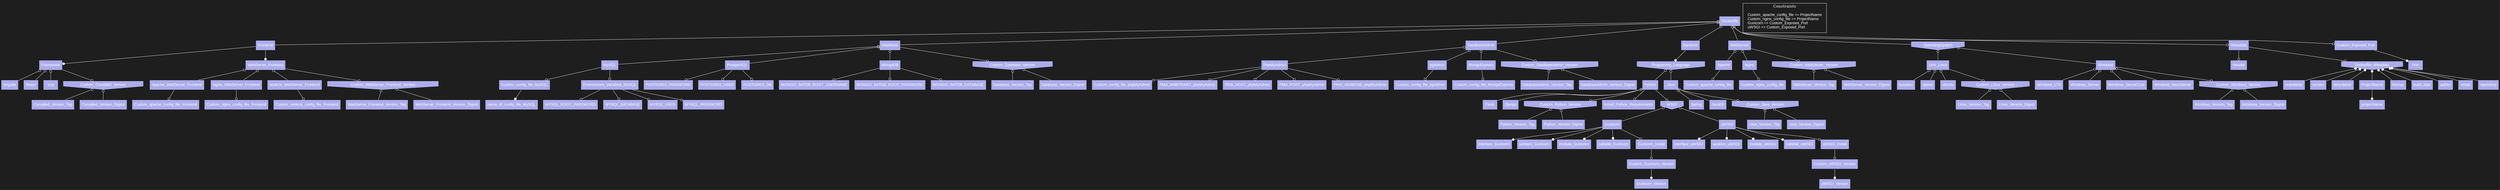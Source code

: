 digraph FeatureModel {
rankdir="TB"
newrank=true
bgcolor="#1e1e1e"
edge [color=white]
node [style=filled fontcolor="white" fontname="Arial Unicode MS, Arial"];

Angular [fillcolor="#ABACEA" tooltip="Cardinality: None" shape="box"]
Framework -> Angular [arrowhead="none", arrowtail="odot", dir="both"]
React [fillcolor="#ABACEA" tooltip="Cardinality: None" shape="box"]
Framework -> React [arrowhead="none", arrowtail="odot", dir="both"]
Vue [fillcolor="#ABACEA" tooltip="Cardinality: None" shape="box"]
Framework -> Vue [arrowhead="none", arrowtail="odot", dir="both"]
Compiled_Version_Tag [fillcolor="#ABACEA" tooltip="Cardinality: None" shape="box"]
Custom_Compiled_Version -> Compiled_Version_Tag [arrowhead="none", arrowtail="odot", dir="both"]
Compiled_Version_Digest [fillcolor="#ABACEA" tooltip="Cardinality: None" shape="box"]
Custom_Compiled_Version -> Compiled_Version_Digest [arrowhead="none", arrowtail="odot", dir="both"]
Custom_Compiled_Version [fillcolor="#ABACEA" tooltip="Cardinality: None" shape="invhouse"]
Framework -> Custom_Compiled_Version [arrowhead="odot", arrowtail="none", dir="both"]
Framework [fillcolor="#ABACEA" tooltip="Cardinality: None" shape="box"]
Frontend -> Framework [arrowhead="dot", arrowtail="none", dir="both"]
Custom_apache_config_file_Frontend [fillcolor="#ABACEA" tooltip="Cardinality: None" shape="box"]
Apache_WebServer_Frontend -> Custom_apache_config_file_Frontend [arrowhead="odot", arrowtail="none", dir="both"]
Apache_WebServer_Frontend [fillcolor="#ABACEA" tooltip="Cardinality: None" shape="box"]
WebServer_Frontend -> Apache_WebServer_Frontend [arrowhead="none", arrowtail="odot", dir="both"]
Custom_nginx_config_file_Frontend [fillcolor="#ABACEA" tooltip="Cardinality: None" shape="box"]
Nginx_WebServer_Frontend -> Custom_nginx_config_file_Frontend [arrowhead="odot", arrowtail="none", dir="both"]
Nginx_WebServer_Frontend [fillcolor="#ABACEA" tooltip="Cardinality: None" shape="box"]
WebServer_Frontend -> Nginx_WebServer_Frontend [arrowhead="none", arrowtail="odot", dir="both"]
Custom_nodeJs_config_file_Frontend [fillcolor="#ABACEA" tooltip="Cardinality: None" shape="box"]
NodeJs_WebServer_Frontend -> Custom_nodeJs_config_file_Frontend [arrowhead="odot", arrowtail="none", dir="both"]
NodeJs_WebServer_Frontend [fillcolor="#ABACEA" tooltip="Cardinality: None" shape="box"]
WebServer_Frontend -> NodeJs_WebServer_Frontend [arrowhead="none", arrowtail="odot", dir="both"]
WebServer_Frontend_Version_Tag [fillcolor="#ABACEA" tooltip="Cardinality: None" shape="box"]
Custom_WebServer_Frontend_Version -> WebServer_Frontend_Version_Tag [arrowhead="none", arrowtail="odot", dir="both"]
WebServer_Frontend_Version_Digest [fillcolor="#ABACEA" tooltip="Cardinality: None" shape="box"]
Custom_WebServer_Frontend_Version -> WebServer_Frontend_Version_Digest [arrowhead="none", arrowtail="odot", dir="both"]
Custom_WebServer_Frontend_Version [fillcolor="#ABACEA" tooltip="Cardinality: None" shape="invhouse"]
WebServer_Frontend -> Custom_WebServer_Frontend_Version [arrowhead="odot", arrowtail="none", dir="both"]
WebServer_Frontend [fillcolor="#ABACEA" tooltip="Cardinality: None" shape="box"]
Frontend -> WebServer_Frontend [arrowhead="dot", arrowtail="none", dir="both"]
Frontend [fillcolor="#ABACEA" tooltip="Cardinality: None" shape="box"]
Dockerfile -> Frontend [arrowhead="none", arrowtail="odot", dir="both"]
name_of_config_file_MySQL [fillcolor="#ABACEA" tooltip="Cardinality: None" shape="box"]
Custom_config_file_MySQL -> name_of_config_file_MySQL [arrowhead="dot", arrowtail="none", dir="both"]
Custom_config_file_MySQL [fillcolor="#ABACEA" tooltip="Cardinality: None" shape="box"]
MySQL -> Custom_config_file_MySQL [arrowhead="odot", arrowtail="none", dir="both"]
MYSQL_ROOT_PASSWORD [fillcolor="#ABACEA" tooltip="Cardinality: None" shape="box"]
Environment_Variables_MySQL -> MYSQL_ROOT_PASSWORD [arrowhead="odot", arrowtail="none", dir="both"]
MYSQL_DATABASE [fillcolor="#ABACEA" tooltip="Cardinality: None" shape="box"]
Environment_Variables_MySQL -> MYSQL_DATABASE [arrowhead="odot", arrowtail="none", dir="both"]
MYSQL_USER [fillcolor="#ABACEA" tooltip="Cardinality: None" shape="box"]
Environment_Variables_MySQL -> MYSQL_USER [arrowhead="odot", arrowtail="none", dir="both"]
MYSQL_PASSWORD [fillcolor="#ABACEA" tooltip="Cardinality: None" shape="box"]
Environment_Variables_MySQL -> MYSQL_PASSWORD [arrowhead="odot", arrowtail="none", dir="both"]
Environment_Variables_MySQL [fillcolor="#ABACEA" tooltip="Cardinality: None" shape="box"]
MySQL -> Environment_Variables_MySQL [arrowhead="odot", arrowtail="none", dir="both"]
MySQL [fillcolor="#ABACEA" tooltip="Cardinality: None" shape="box"]
DataBase -> MySQL [arrowhead="none", arrowtail="odot", dir="both"]
POSTGRES_PASSWORD [fillcolor="#ABACEA" tooltip="Cardinality: None" shape="box"]
PostgreSQL -> POSTGRES_PASSWORD [arrowhead="odot", arrowtail="none", dir="both"]
POSTGRES_USER [fillcolor="#ABACEA" tooltip="Cardinality: None" shape="box"]
PostgreSQL -> POSTGRES_USER [arrowhead="odot", arrowtail="none", dir="both"]
POSTGRES_DB [fillcolor="#ABACEA" tooltip="Cardinality: None" shape="box"]
PostgreSQL -> POSTGRES_DB [arrowhead="odot", arrowtail="none", dir="both"]
PostgreSQL [fillcolor="#ABACEA" tooltip="Cardinality: None" shape="box"]
DataBase -> PostgreSQL [arrowhead="none", arrowtail="odot", dir="both"]
MONGO_INITDB_ROOT_USERNAME [fillcolor="#ABACEA" tooltip="Cardinality: None" shape="box"]
MongoDB -> MONGO_INITDB_ROOT_USERNAME [arrowhead="odot", arrowtail="none", dir="both"]
MONGO_INITDB_ROOT_PASSWORD [fillcolor="#ABACEA" tooltip="Cardinality: None" shape="box"]
MongoDB -> MONGO_INITDB_ROOT_PASSWORD [arrowhead="odot", arrowtail="none", dir="both"]
MONGO_INITDB_DATABASE [fillcolor="#ABACEA" tooltip="Cardinality: None" shape="box"]
MongoDB -> MONGO_INITDB_DATABASE [arrowhead="odot", arrowtail="none", dir="both"]
MongoDB [fillcolor="#ABACEA" tooltip="Cardinality: None" shape="box"]
DataBase -> MongoDB [arrowhead="none", arrowtail="odot", dir="both"]
Database_Version_Tag [fillcolor="#ABACEA" tooltip="Cardinality: None" shape="box"]
Custom_Database_Version -> Database_Version_Tag [arrowhead="none", arrowtail="odot", dir="both"]
Database_Version_Digest [fillcolor="#ABACEA" tooltip="Cardinality: None" shape="box"]
Custom_Database_Version -> Database_Version_Digest [arrowhead="none", arrowtail="odot", dir="both"]
Custom_Database_Version [fillcolor="#ABACEA" tooltip="Cardinality: None" shape="invhouse"]
DataBase -> Custom_Database_Version [arrowhead="odot", arrowtail="none", dir="both"]
DataBase [fillcolor="#ABACEA" tooltip="Cardinality: None" shape="box"]
Dockerfile -> DataBase [arrowhead="none", arrowtail="odot", dir="both"]
Custom_config_file_phpMyAdmin [fillcolor="#ABACEA" tooltip="Cardinality: None" shape="box"]
PhpMyAdmin -> Custom_config_file_phpMyAdmin [arrowhead="odot", arrowtail="none", dir="both"]
PMA_ARBITRARY_phpMyAdmin [fillcolor="#ABACEA" tooltip="Cardinality: None" shape="box"]
PhpMyAdmin -> PMA_ARBITRARY_phpMyAdmin [arrowhead="odot", arrowtail="none", dir="both"]
PMA_HOST_phpMyAdmin [fillcolor="#ABACEA" tooltip="Cardinality: None" shape="box"]
PhpMyAdmin -> PMA_HOST_phpMyAdmin [arrowhead="odot", arrowtail="none", dir="both"]
PMA_PORT_phpMyAdmin [fillcolor="#ABACEA" tooltip="Cardinality: None" shape="box"]
PhpMyAdmin -> PMA_PORT_phpMyAdmin [arrowhead="odot", arrowtail="none", dir="both"]
PMA_VERBOSE_phpMyAdmin [fillcolor="#ABACEA" tooltip="Cardinality: None" shape="box"]
PhpMyAdmin -> PMA_VERBOSE_phpMyAdmin [arrowhead="odot", arrowtail="none", dir="both"]
PhpMyAdmin [fillcolor="#ABACEA" tooltip="Cardinality: None" shape="box"]
DataBaseAdmin -> PhpMyAdmin [arrowhead="none", arrowtail="odot", dir="both"]
Custom_config_file_pgAdmin [fillcolor="#ABACEA" tooltip="Cardinality: None" shape="box"]
pgAdmin -> Custom_config_file_pgAdmin [arrowhead="odot", arrowtail="none", dir="both"]
pgAdmin [fillcolor="#ABACEA" tooltip="Cardinality: None" shape="box"]
DataBaseAdmin -> pgAdmin [arrowhead="none", arrowtail="odot", dir="both"]
Custom_config_file_MongoExpress [fillcolor="#ABACEA" tooltip="Cardinality: None" shape="box"]
MongoExpress -> Custom_config_file_MongoExpress [arrowhead="odot", arrowtail="none", dir="both"]
MongoExpress [fillcolor="#ABACEA" tooltip="Cardinality: None" shape="box"]
DataBaseAdmin -> MongoExpress [arrowhead="none", arrowtail="odot", dir="both"]
DatabaseAdmin_Version_Tag [fillcolor="#ABACEA" tooltip="Cardinality: None" shape="box"]
Custom_DatabaseAdmin_Version -> DatabaseAdmin_Version_Tag [arrowhead="none", arrowtail="odot", dir="both"]
DatabaseAdmin_Version_Digest [fillcolor="#ABACEA" tooltip="Cardinality: None" shape="box"]
Custom_DatabaseAdmin_Version -> DatabaseAdmin_Version_Digest [arrowhead="none", arrowtail="odot", dir="both"]
Custom_DatabaseAdmin_Version [fillcolor="#ABACEA" tooltip="Cardinality: None" shape="invhouse"]
DataBaseAdmin -> Custom_DatabaseAdmin_Version [arrowhead="odot", arrowtail="none", dir="both"]
DataBaseAdmin [fillcolor="#ABACEA" tooltip="Cardinality: None" shape="box"]
Dockerfile -> DataBaseAdmin [arrowhead="none", arrowtail="odot", dir="both"]
Flask [fillcolor="#ABACEA" tooltip="Cardinality: None" shape="box"]
Python -> Flask [arrowhead="none", arrowtail="odot", dir="both"]
Django [fillcolor="#ABACEA" tooltip="Cardinality: None" shape="box"]
Python -> Django [arrowhead="none", arrowtail="odot", dir="both"]
Python_Version_Tag [fillcolor="#ABACEA" tooltip="Cardinality: None" shape="box"]
Custom_Python_Version -> Python_Version_Tag [arrowhead="none", arrowtail="odot", dir="both"]
Python_Version_Digest [fillcolor="#ABACEA" tooltip="Cardinality: None" shape="box"]
Custom_Python_Version -> Python_Version_Digest [arrowhead="none", arrowtail="odot", dir="both"]
Custom_Python_Version [fillcolor="#ABACEA" tooltip="Cardinality: None" shape="invhouse"]
Python -> Custom_Python_Version [arrowhead="odot", arrowtail="none", dir="both"]
Install_Python_Requirements [fillcolor="#ABACEA" tooltip="Cardinality: None" shape="box"]
Python -> Install_Python_Requirements [arrowhead="odot", arrowtail="none", dir="both"]
interface_Gunicorn [fillcolor="#ABACEA" tooltip="Cardinality: None" shape="box"]
Gunicorn -> interface_Gunicorn [arrowhead="dot", arrowtail="none", dir="both"]
workers_Gunicorn [fillcolor="#ABACEA" tooltip="Cardinality: None" shape="box"]
Gunicorn -> workers_Gunicorn [arrowhead="dot", arrowtail="none", dir="both"]
module_Gunicorn [fillcolor="#ABACEA" tooltip="Cardinality: None" shape="box"]
Gunicorn -> module_Gunicorn [arrowhead="dot", arrowtail="none", dir="both"]
callable_Gunicorn [fillcolor="#ABACEA" tooltip="Cardinality: None" shape="box"]
Gunicorn -> callable_Gunicorn [arrowhead="dot", arrowtail="none", dir="both"]
Gunicorn_Version [fillcolor="#ABACEA" tooltip="Cardinality: None" shape="box"]
Custom_Gunicorn_Version -> Gunicorn_Version [arrowhead="dot", arrowtail="none", dir="both"]
Custom_Gunicorn_Version [fillcolor="#ABACEA" tooltip="Cardinality: None" shape="box"]
Gunicorn_Install -> Custom_Gunicorn_Version [arrowhead="odot", arrowtail="none", dir="both"]
Gunicorn_Install [fillcolor="#ABACEA" tooltip="Cardinality: None" shape="box"]
Gunicorn -> Gunicorn_Install [arrowhead="odot", arrowtail="none", dir="both"]
Gunicorn [fillcolor="#ABACEA" tooltip="Cardinality: None" shape="box"]
WSGI -> Gunicorn [arrowhead="none", arrowtail="odot", dir="both"]
interface_uWSGI [fillcolor="#ABACEA" tooltip="Cardinality: None" shape="box"]
uWSGI -> interface_uWSGI [arrowhead="dot", arrowtail="none", dir="both"]
workers_uWSGI [fillcolor="#ABACEA" tooltip="Cardinality: None" shape="box"]
uWSGI -> workers_uWSGI [arrowhead="dot", arrowtail="none", dir="both"]
module_uWSGI [fillcolor="#ABACEA" tooltip="Cardinality: None" shape="box"]
uWSGI -> module_uWSGI [arrowhead="dot", arrowtail="none", dir="both"]
callable_uWSGI [fillcolor="#ABACEA" tooltip="Cardinality: None" shape="box"]
uWSGI -> callable_uWSGI [arrowhead="dot", arrowtail="none", dir="both"]
uWSGI_Version [fillcolor="#ABACEA" tooltip="Cardinality: None" shape="box"]
Custom_uWSGI_Version -> uWSGI_Version [arrowhead="dot", arrowtail="none", dir="both"]
Custom_uWSGI_Version [fillcolor="#ABACEA" tooltip="Cardinality: None" shape="box"]
uWSGI_Install -> Custom_uWSGI_Version [arrowhead="odot", arrowtail="none", dir="both"]
uWSGI_Install [fillcolor="#ABACEA" tooltip="Cardinality: None" shape="box"]
uWSGI -> uWSGI_Install [arrowhead="odot", arrowtail="none", dir="both"]
uWSGI [fillcolor="#ABACEA" tooltip="Cardinality: None" shape="box"]
WSGI -> uWSGI [arrowhead="none", arrowtail="odot", dir="both"]
WSGI [fillcolor="#ABACEA" tooltip="Cardinality: None" shape="invhouse"]
Python -> WSGI [arrowhead="odot", arrowtail="none", dir="both"]
Python [fillcolor="#ABACEA" tooltip="Cardinality: None" shape="box"]
Programing_Language -> Python [arrowhead="none", arrowtail="odot", dir="both"]
Spring [fillcolor="#ABACEA" tooltip="Cardinality: None" shape="box"]
Java -> Spring [arrowhead="none", arrowtail="odot", dir="both"]
JavaEE [fillcolor="#ABACEA" tooltip="Cardinality: None" shape="box"]
Java -> JavaEE [arrowhead="none", arrowtail="odot", dir="both"]
Java_Version_Tag [fillcolor="#ABACEA" tooltip="Cardinality: None" shape="box"]
Custom_Java_Version -> Java_Version_Tag [arrowhead="none", arrowtail="odot", dir="both"]
Java_Version_Digest [fillcolor="#ABACEA" tooltip="Cardinality: None" shape="box"]
Custom_Java_Version -> Java_Version_Digest [arrowhead="none", arrowtail="odot", dir="both"]
Custom_Java_Version [fillcolor="#ABACEA" tooltip="Cardinality: None" shape="invhouse"]
Java -> Custom_Java_Version [arrowhead="odot", arrowtail="none", dir="both"]
Java [fillcolor="#ABACEA" tooltip="Cardinality: None" shape="box"]
Programing_Language -> Java [arrowhead="none", arrowtail="odot", dir="both"]
Programing_Language [fillcolor="#ABACEA" tooltip="Cardinality: None" shape="invhouse"]
Backend -> Programing_Language [arrowhead="dot", arrowtail="none", dir="both"]
Backend [fillcolor="#ABACEA" tooltip="Cardinality: None" shape="box"]
Dockerfile -> Backend [arrowhead="none", arrowtail="odot", dir="both"]
Custom_apache_config_file [fillcolor="#ABACEA" tooltip="Cardinality: None" shape="box"]
Apache -> Custom_apache_config_file [arrowhead="odot", arrowtail="none", dir="both"]
Apache [fillcolor="#ABACEA" tooltip="Cardinality: None" shape="box"]
WebServer -> Apache [arrowhead="none", arrowtail="odot", dir="both"]
Custom_nginx_config_file [fillcolor="#ABACEA" tooltip="Cardinality: None" shape="box"]
Nginx -> Custom_nginx_config_file [arrowhead="odot", arrowtail="none", dir="both"]
Nginx [fillcolor="#ABACEA" tooltip="Cardinality: None" shape="box"]
WebServer -> Nginx [arrowhead="none", arrowtail="odot", dir="both"]
WebServer_Version_Tag [fillcolor="#ABACEA" tooltip="Cardinality: None" shape="box"]
Custom_WebServer_Version -> WebServer_Version_Tag [arrowhead="none", arrowtail="odot", dir="both"]
WebServer_Version_Digest [fillcolor="#ABACEA" tooltip="Cardinality: None" shape="box"]
Custom_WebServer_Version -> WebServer_Version_Digest [arrowhead="none", arrowtail="odot", dir="both"]
Custom_WebServer_Version [fillcolor="#ABACEA" tooltip="Cardinality: None" shape="invhouse"]
WebServer -> Custom_WebServer_Version [arrowhead="odot", arrowtail="none", dir="both"]
WebServer [fillcolor="#ABACEA" tooltip="Cardinality: None" shape="box"]
Dockerfile -> WebServer [arrowhead="none", arrowtail="odot", dir="both"]
busybox [fillcolor="#ABACEA" tooltip="Cardinality: None" shape="box"]
Unix_Linux -> busybox [arrowhead="none", arrowtail="odot", dir="both"]
alpine [fillcolor="#ABACEA" tooltip="Cardinality: None" shape="box"]
Unix_Linux -> alpine [arrowhead="none", arrowtail="odot", dir="both"]
ubuntu [fillcolor="#ABACEA" tooltip="Cardinality: None" shape="box"]
Unix_Linux -> ubuntu [arrowhead="none", arrowtail="odot", dir="both"]
Linux_Version_Tag [fillcolor="#ABACEA" tooltip="Cardinality: None" shape="box"]
Custom_Linux_Version -> Linux_Version_Tag [arrowhead="none", arrowtail="odot", dir="both"]
Linux_Version_Digest [fillcolor="#ABACEA" tooltip="Cardinality: None" shape="box"]
Custom_Linux_Version -> Linux_Version_Digest [arrowhead="none", arrowtail="odot", dir="both"]
Custom_Linux_Version [fillcolor="#ABACEA" tooltip="Cardinality: None" shape="invhouse"]
Unix_Linux -> Custom_Linux_Version [arrowhead="odot", arrowtail="none", dir="both"]
Unix_Linux [fillcolor="#ABACEA" tooltip="Cardinality: None" shape="box"]
OperatingSystem -> Unix_Linux [arrowhead="none", arrowtail="odot", dir="both"]
Windows_LTS [fillcolor="#ABACEA" tooltip="Cardinality: None" shape="box"]
Windows -> Windows_LTS [arrowhead="none", arrowtail="odot", dir="both"]
Windows_Server [fillcolor="#ABACEA" tooltip="Cardinality: None" shape="box"]
Windows -> Windows_Server [arrowhead="none", arrowtail="odot", dir="both"]
Windows_ServerCore [fillcolor="#ABACEA" tooltip="Cardinality: None" shape="box"]
Windows -> Windows_ServerCore [arrowhead="none", arrowtail="odot", dir="both"]
Windows_NanoServer [fillcolor="#ABACEA" tooltip="Cardinality: None" shape="box"]
Windows -> Windows_NanoServer [arrowhead="none", arrowtail="odot", dir="both"]
Windows_Version_Tag [fillcolor="#ABACEA" tooltip="Cardinality: None" shape="box"]
Custom_Windows_Version -> Windows_Version_Tag [arrowhead="none", arrowtail="odot", dir="both"]
Windows_Version_Digest [fillcolor="#ABACEA" tooltip="Cardinality: None" shape="box"]
Custom_Windows_Version -> Windows_Version_Digest [arrowhead="none", arrowtail="odot", dir="both"]
Custom_Windows_Version [fillcolor="#ABACEA" tooltip="Cardinality: None" shape="invhouse"]
Windows -> Custom_Windows_Version [arrowhead="odot", arrowtail="none", dir="both"]
Windows [fillcolor="#ABACEA" tooltip="Cardinality: None" shape="box"]
OperatingSystem -> Windows [arrowhead="none", arrowtail="odot", dir="both"]
OperatingSystem [fillcolor="#ABACEA" tooltip="Cardinality: None" shape="invhouse"]
Dockerfile -> OperatingSystem [arrowhead="none", arrowtail="odot", dir="both"]
Header [fillcolor="#ABACEA" tooltip="Cardinality: None" shape="box"]
Metadata -> Header [arrowhead="odot", arrowtail="none", dir="both"]
maintainer [fillcolor="#ABACEA" tooltip="Cardinality: None" shape="box"]
Dockerfile_Metadata -> maintainer [arrowhead="none", arrowtail="dot", dir="both"]
version [fillcolor="#ABACEA" tooltip="Cardinality: None" shape="box"]
Dockerfile_Metadata -> version [arrowhead="none", arrowtail="dot", dir="both"]
description [fillcolor="#ABACEA" tooltip="Cardinality: None" shape="box"]
Dockerfile_Metadata -> description [arrowhead="none", arrowtail="dot", dir="both"]
projectName [fillcolor="#ABACEA" tooltip="Cardinality: None" shape="box"]
ProjectName -> projectName [arrowhead="dot", arrowtail="none", dir="both"]
ProjectName [fillcolor="#ABACEA" tooltip="Cardinality: None" shape="box"]
Dockerfile_Metadata -> ProjectName [arrowhead="none", arrowtail="dot", dir="both"]
license [fillcolor="#ABACEA" tooltip="Cardinality: None" shape="box"]
Dockerfile_Metadata -> license [arrowhead="none", arrowtail="dot", dir="both"]
build_date [fillcolor="#ABACEA" tooltip="Cardinality: None" shape="box"]
Dockerfile_Metadata -> build_date [arrowhead="none", arrowtail="dot", dir="both"]
author [fillcolor="#ABACEA" tooltip="Cardinality: None" shape="box"]
Dockerfile_Metadata -> author [arrowhead="none", arrowtail="dot", dir="both"]
email [fillcolor="#ABACEA" tooltip="Cardinality: None" shape="box"]
Dockerfile_Metadata -> email [arrowhead="none", arrowtail="dot", dir="both"]
repository [fillcolor="#ABACEA" tooltip="Cardinality: None" shape="box"]
Dockerfile_Metadata -> repository [arrowhead="none", arrowtail="dot", dir="both"]
Dockerfile_Metadata [fillcolor="#ABACEA" tooltip="Cardinality: None" shape="invhouse"]
Metadata -> Dockerfile_Metadata [arrowhead="odot", arrowtail="none", dir="both"]
Metadata [fillcolor="#ABACEA" tooltip="Cardinality: None" shape="box"]
Dockerfile -> Metadata [arrowhead="odot", arrowtail="none", dir="both"]
Port [fillcolor="#ABACEA" tooltip="Cardinality: None" shape="box"]
Custom_Exposed_Port -> Port [arrowhead="dot", arrowtail="none", dir="both"]
Custom_Exposed_Port [fillcolor="#ABACEA" tooltip="Cardinality: None" shape="box"]
Dockerfile -> Custom_Exposed_Port [arrowhead="odot", arrowtail="none", dir="both"]
Dockerfile [fillcolor="#ABACEA" tooltip="Cardinality: None" shape="box"]


subgraph cluster_constraints{
    label="Constraints" color="white" fontcolor="white"
    constraints [shape="box" color="#1e1e1e" label=<<table border="0" cellpadding="0" cellspacing="0" cellborder="0">
        <tr><td align="left">Custom_apache_config_file =&gt; ProjectName</td></tr>
    <tr><td align="left">Custom_nginx_config_file =&gt; ProjectName</td></tr>
    <tr><td align="left">Gunicorn =&gt; Custom_Exposed_Port</td></tr>
    <tr><td align="left">uWSGI =&gt; Custom_Exposed_Port</td></tr>
</table>>]
}
}
